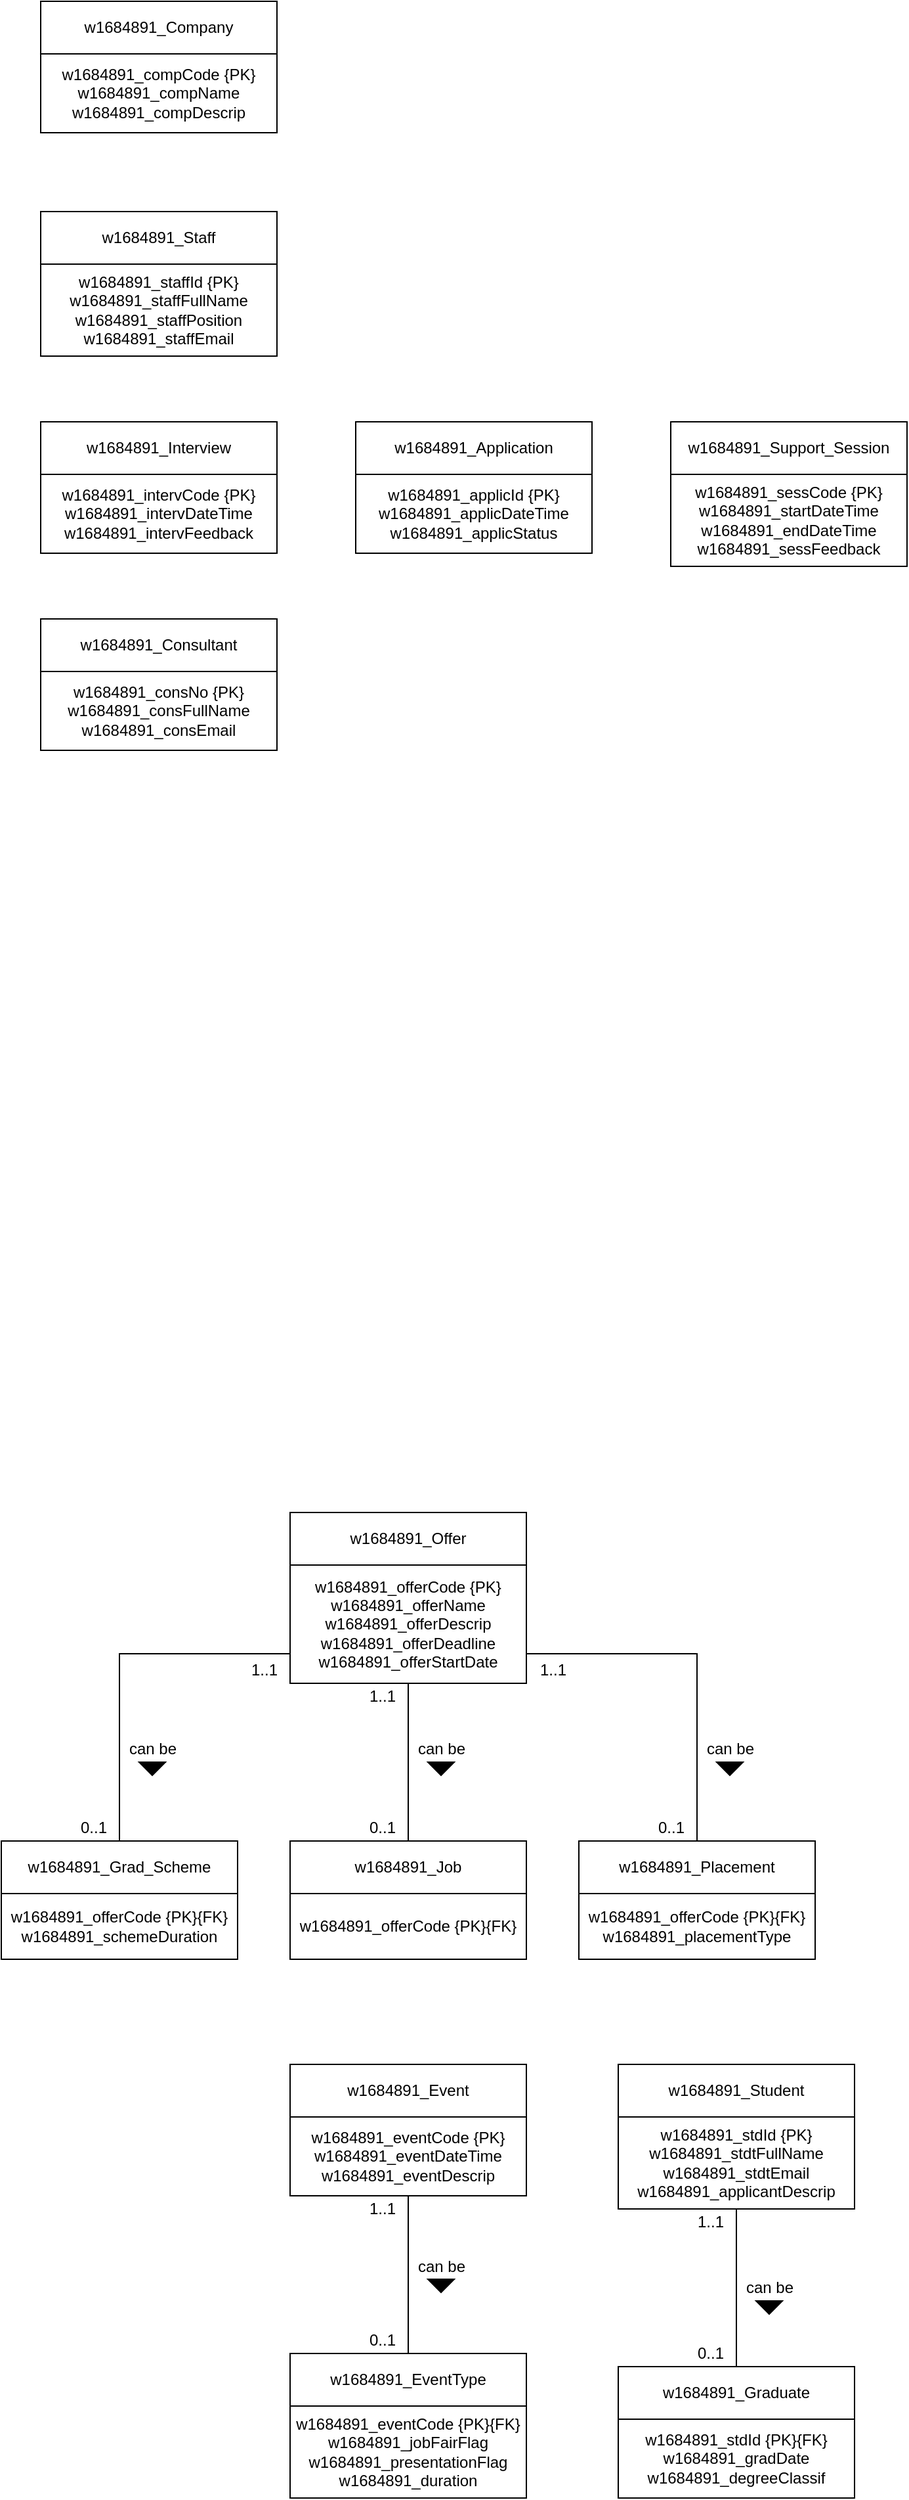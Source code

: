 <mxfile version="13.8.8" type="device"><diagram id="xPJp_WVpA_PlU11qWqzN" name="Page-1"><mxGraphModel dx="384" dy="752" grid="1" gridSize="10" guides="1" tooltips="1" connect="1" arrows="1" fold="1" page="1" pageScale="1" pageWidth="827" pageHeight="1169" math="0" shadow="0"><root><mxCell id="0"/><mxCell id="1" parent="0"/><mxCell id="q-vAi6iFWzvrNWSMrB7x-6" value="" style="group" vertex="1" connectable="0" parent="1"><mxGeometry x="80" y="40" width="180" height="100" as="geometry"/></mxCell><mxCell id="q-vAi6iFWzvrNWSMrB7x-1" value="w1684891_Company" style="rounded=0;whiteSpace=wrap;html=1;" vertex="1" parent="q-vAi6iFWzvrNWSMrB7x-6"><mxGeometry width="180" height="40" as="geometry"/></mxCell><mxCell id="q-vAi6iFWzvrNWSMrB7x-2" value="w1684891_compCode {PK}&lt;br&gt;w1684891_compName&lt;br&gt;w1684891_compDescrip" style="rounded=0;whiteSpace=wrap;html=1;" vertex="1" parent="q-vAi6iFWzvrNWSMrB7x-6"><mxGeometry y="40" width="180" height="60" as="geometry"/></mxCell><mxCell id="q-vAi6iFWzvrNWSMrB7x-25" value="" style="group" vertex="1" connectable="0" parent="1"><mxGeometry x="270" y="1610" width="180" height="100" as="geometry"/></mxCell><mxCell id="q-vAi6iFWzvrNWSMrB7x-26" value="w1684891_Event" style="rounded=0;whiteSpace=wrap;html=1;" vertex="1" parent="q-vAi6iFWzvrNWSMrB7x-25"><mxGeometry width="180" height="40" as="geometry"/></mxCell><mxCell id="q-vAi6iFWzvrNWSMrB7x-27" value="w1684891_eventCode {PK}&lt;br&gt;w1684891_eventDateTime&lt;br&gt;w1684891_eventDescrip" style="rounded=0;whiteSpace=wrap;html=1;" vertex="1" parent="q-vAi6iFWzvrNWSMrB7x-25"><mxGeometry y="40" width="180" height="60" as="geometry"/></mxCell><mxCell id="q-vAi6iFWzvrNWSMrB7x-35" value="" style="group" vertex="1" connectable="0" parent="1"><mxGeometry x="80" y="360" width="180" height="100" as="geometry"/></mxCell><mxCell id="q-vAi6iFWzvrNWSMrB7x-36" value="w1684891_Interview" style="rounded=0;whiteSpace=wrap;html=1;" vertex="1" parent="q-vAi6iFWzvrNWSMrB7x-35"><mxGeometry width="180" height="40" as="geometry"/></mxCell><mxCell id="q-vAi6iFWzvrNWSMrB7x-37" value="w1684891_intervCode {PK}&lt;br&gt;w1684891_intervDateTime&lt;br&gt;w1684891_intervFeedback" style="rounded=0;whiteSpace=wrap;html=1;" vertex="1" parent="q-vAi6iFWzvrNWSMrB7x-35"><mxGeometry y="40" width="180" height="60" as="geometry"/></mxCell><mxCell id="q-vAi6iFWzvrNWSMrB7x-38" value="" style="group" vertex="1" connectable="0" parent="1"><mxGeometry x="320" y="360" width="180" height="100" as="geometry"/></mxCell><mxCell id="q-vAi6iFWzvrNWSMrB7x-39" value="w1684891_Application" style="rounded=0;whiteSpace=wrap;html=1;" vertex="1" parent="q-vAi6iFWzvrNWSMrB7x-38"><mxGeometry width="180" height="40" as="geometry"/></mxCell><mxCell id="q-vAi6iFWzvrNWSMrB7x-40" value="w1684891_applicId {PK}&lt;br&gt;w1684891_applicDateTime&lt;br&gt;w1684891_applicStatus" style="rounded=0;whiteSpace=wrap;html=1;" vertex="1" parent="q-vAi6iFWzvrNWSMrB7x-38"><mxGeometry y="40" width="180" height="60" as="geometry"/></mxCell><mxCell id="q-vAi6iFWzvrNWSMrB7x-41" value="" style="group" vertex="1" connectable="0" parent="1"><mxGeometry x="80" y="510" width="180" height="100" as="geometry"/></mxCell><mxCell id="q-vAi6iFWzvrNWSMrB7x-42" value="w1684891_Consultant" style="rounded=0;whiteSpace=wrap;html=1;" vertex="1" parent="q-vAi6iFWzvrNWSMrB7x-41"><mxGeometry width="180" height="40" as="geometry"/></mxCell><mxCell id="q-vAi6iFWzvrNWSMrB7x-43" value="w1684891_consNo {PK}&lt;br&gt;w1684891_consFullName&lt;br&gt;w1684891_consEmail" style="rounded=0;whiteSpace=wrap;html=1;" vertex="1" parent="q-vAi6iFWzvrNWSMrB7x-41"><mxGeometry y="40" width="180" height="60" as="geometry"/></mxCell><mxCell id="q-vAi6iFWzvrNWSMrB7x-48" value="" style="group" vertex="1" connectable="0" parent="1"><mxGeometry x="560" y="360" width="180" height="110" as="geometry"/></mxCell><mxCell id="q-vAi6iFWzvrNWSMrB7x-44" value="w1684891_Support_Session" style="rounded=0;whiteSpace=wrap;html=1;" vertex="1" parent="q-vAi6iFWzvrNWSMrB7x-48"><mxGeometry width="180" height="40" as="geometry"/></mxCell><mxCell id="q-vAi6iFWzvrNWSMrB7x-45" value="w1684891_sessCode {PK}&lt;br&gt;w1684891_startDateTime&lt;br&gt;w1684891_endDateTime&lt;br&gt;w1684891_sessFeedback" style="rounded=0;whiteSpace=wrap;html=1;" vertex="1" parent="q-vAi6iFWzvrNWSMrB7x-48"><mxGeometry y="40" width="180" height="70" as="geometry"/></mxCell><mxCell id="q-vAi6iFWzvrNWSMrB7x-49" value="" style="group" vertex="1" connectable="0" parent="1"><mxGeometry x="80" y="200" width="180" height="110" as="geometry"/></mxCell><mxCell id="q-vAi6iFWzvrNWSMrB7x-4" value="w1684891_Staff" style="rounded=0;whiteSpace=wrap;html=1;" vertex="1" parent="q-vAi6iFWzvrNWSMrB7x-49"><mxGeometry width="180" height="40" as="geometry"/></mxCell><mxCell id="q-vAi6iFWzvrNWSMrB7x-5" value="w1684891_staffId {PK}&lt;br&gt;w1684891_staffFullName&lt;br&gt;w1684891_staffPosition&lt;br&gt;w1684891_staffEmail" style="rounded=0;whiteSpace=wrap;html=1;" vertex="1" parent="q-vAi6iFWzvrNWSMrB7x-49"><mxGeometry y="40" width="180" height="70" as="geometry"/></mxCell><mxCell id="q-vAi6iFWzvrNWSMrB7x-50" value="" style="group" vertex="1" connectable="0" parent="1"><mxGeometry x="520" y="1610" width="180" height="110" as="geometry"/></mxCell><mxCell id="q-vAi6iFWzvrNWSMrB7x-46" value="w1684891_Student" style="rounded=0;whiteSpace=wrap;html=1;" vertex="1" parent="q-vAi6iFWzvrNWSMrB7x-50"><mxGeometry width="180" height="40" as="geometry"/></mxCell><mxCell id="q-vAi6iFWzvrNWSMrB7x-47" value="w1684891_stdId {PK}&lt;br&gt;w1684891_stdtFullName&lt;br&gt;w1684891_stdtEmail&lt;br&gt;w1684891_applicantDescrip" style="rounded=0;whiteSpace=wrap;html=1;" vertex="1" parent="q-vAi6iFWzvrNWSMrB7x-50"><mxGeometry y="40" width="180" height="70" as="geometry"/></mxCell><mxCell id="q-vAi6iFWzvrNWSMrB7x-58" value="" style="group" vertex="1" connectable="0" parent="1"><mxGeometry x="270" y="1190" width="180" height="130" as="geometry"/></mxCell><mxCell id="q-vAi6iFWzvrNWSMrB7x-9" value="w1684891_Offer" style="rounded=0;whiteSpace=wrap;html=1;" vertex="1" parent="q-vAi6iFWzvrNWSMrB7x-58"><mxGeometry width="180" height="40" as="geometry"/></mxCell><mxCell id="q-vAi6iFWzvrNWSMrB7x-10" value="&lt;span&gt;w1684891_offerCode {PK}&lt;br&gt;&lt;/span&gt;w1684891_offerName&lt;br&gt;w1684891_offerDescrip&lt;br&gt;w1684891_offerDeadline&lt;br&gt;w1684891_offerStartDate&lt;span&gt;&lt;br&gt;&lt;/span&gt;" style="rounded=0;whiteSpace=wrap;html=1;" vertex="1" parent="q-vAi6iFWzvrNWSMrB7x-58"><mxGeometry y="40" width="180" height="90" as="geometry"/></mxCell><mxCell id="q-vAi6iFWzvrNWSMrB7x-59" value="" style="group" vertex="1" connectable="0" parent="1"><mxGeometry x="490" y="1440" width="180" height="90" as="geometry"/></mxCell><mxCell id="q-vAi6iFWzvrNWSMrB7x-20" value="w1684891_Placement" style="rounded=0;whiteSpace=wrap;html=1;" vertex="1" parent="q-vAi6iFWzvrNWSMrB7x-59"><mxGeometry width="180" height="40" as="geometry"/></mxCell><mxCell id="q-vAi6iFWzvrNWSMrB7x-21" value="w1684891_offerCode {PK}{FK}&lt;br&gt;&lt;span&gt;w1684891_placementType&lt;/span&gt;" style="rounded=0;whiteSpace=wrap;html=1;" vertex="1" parent="q-vAi6iFWzvrNWSMrB7x-59"><mxGeometry y="40" width="180" height="50" as="geometry"/></mxCell><mxCell id="q-vAi6iFWzvrNWSMrB7x-60" value="" style="group" vertex="1" connectable="0" parent="1"><mxGeometry x="270" y="1440" width="180" height="90" as="geometry"/></mxCell><mxCell id="q-vAi6iFWzvrNWSMrB7x-17" value="w1684891_Job" style="rounded=0;whiteSpace=wrap;html=1;" vertex="1" parent="q-vAi6iFWzvrNWSMrB7x-60"><mxGeometry width="180" height="40" as="geometry"/></mxCell><mxCell id="q-vAi6iFWzvrNWSMrB7x-18" value="&lt;span&gt;w1684891_offerCode {PK}{FK}&lt;/span&gt;" style="rounded=0;whiteSpace=wrap;html=1;" vertex="1" parent="q-vAi6iFWzvrNWSMrB7x-60"><mxGeometry y="40" width="180" height="50" as="geometry"/></mxCell><mxCell id="q-vAi6iFWzvrNWSMrB7x-61" value="" style="group" vertex="1" connectable="0" parent="1"><mxGeometry x="50" y="1440" width="180" height="90" as="geometry"/></mxCell><mxCell id="q-vAi6iFWzvrNWSMrB7x-12" value="w1684891_Grad_Scheme" style="rounded=0;whiteSpace=wrap;html=1;" vertex="1" parent="q-vAi6iFWzvrNWSMrB7x-61"><mxGeometry width="180" height="40" as="geometry"/></mxCell><mxCell id="q-vAi6iFWzvrNWSMrB7x-13" value="w1684891_offerCode {PK}{FK}&lt;br&gt;w1684891_schemeDuration" style="rounded=0;whiteSpace=wrap;html=1;" vertex="1" parent="q-vAi6iFWzvrNWSMrB7x-61"><mxGeometry y="40" width="180" height="50" as="geometry"/></mxCell><mxCell id="q-vAi6iFWzvrNWSMrB7x-63" style="edgeStyle=orthogonalEdgeStyle;rounded=0;orthogonalLoop=1;jettySize=auto;html=1;exitX=0.5;exitY=1;exitDx=0;exitDy=0;entryX=0.5;entryY=0;entryDx=0;entryDy=0;endArrow=none;endFill=0;" edge="1" parent="1" source="q-vAi6iFWzvrNWSMrB7x-10" target="q-vAi6iFWzvrNWSMrB7x-17"><mxGeometry relative="1" as="geometry"/></mxCell><mxCell id="q-vAi6iFWzvrNWSMrB7x-65" style="edgeStyle=orthogonalEdgeStyle;rounded=0;orthogonalLoop=1;jettySize=auto;html=1;exitX=0;exitY=0.75;exitDx=0;exitDy=0;entryX=0.5;entryY=0;entryDx=0;entryDy=0;endArrow=none;endFill=0;" edge="1" parent="1" source="q-vAi6iFWzvrNWSMrB7x-10" target="q-vAi6iFWzvrNWSMrB7x-12"><mxGeometry relative="1" as="geometry"/></mxCell><mxCell id="q-vAi6iFWzvrNWSMrB7x-66" style="edgeStyle=orthogonalEdgeStyle;rounded=0;orthogonalLoop=1;jettySize=auto;html=1;exitX=1;exitY=0.75;exitDx=0;exitDy=0;entryX=0.5;entryY=0;entryDx=0;entryDy=0;endArrow=none;endFill=0;" edge="1" parent="1" source="q-vAi6iFWzvrNWSMrB7x-10" target="q-vAi6iFWzvrNWSMrB7x-20"><mxGeometry relative="1" as="geometry"/></mxCell><mxCell id="q-vAi6iFWzvrNWSMrB7x-67" value="1..1" style="text;html=1;align=center;verticalAlign=middle;resizable=0;points=[];autosize=1;" vertex="1" parent="1"><mxGeometry x="450" y="1300" width="40" height="20" as="geometry"/></mxCell><mxCell id="q-vAi6iFWzvrNWSMrB7x-68" value="1..1" style="text;html=1;align=center;verticalAlign=middle;resizable=0;points=[];autosize=1;" vertex="1" parent="1"><mxGeometry x="230" y="1300" width="40" height="20" as="geometry"/></mxCell><mxCell id="q-vAi6iFWzvrNWSMrB7x-69" value="1..1" style="text;html=1;align=center;verticalAlign=middle;resizable=0;points=[];autosize=1;" vertex="1" parent="1"><mxGeometry x="320" y="1320" width="40" height="20" as="geometry"/></mxCell><mxCell id="q-vAi6iFWzvrNWSMrB7x-70" value="0..1" style="text;html=1;align=center;verticalAlign=middle;resizable=0;points=[];autosize=1;" vertex="1" parent="1"><mxGeometry x="540" y="1420" width="40" height="20" as="geometry"/></mxCell><mxCell id="q-vAi6iFWzvrNWSMrB7x-71" value="0..1" style="text;html=1;align=center;verticalAlign=middle;resizable=0;points=[];autosize=1;" vertex="1" parent="1"><mxGeometry x="320" y="1420" width="40" height="20" as="geometry"/></mxCell><mxCell id="q-vAi6iFWzvrNWSMrB7x-72" value="0..1" style="text;html=1;align=center;verticalAlign=middle;resizable=0;points=[];autosize=1;" vertex="1" parent="1"><mxGeometry x="100" y="1420" width="40" height="20" as="geometry"/></mxCell><mxCell id="q-vAi6iFWzvrNWSMrB7x-73" value="can be" style="text;html=1;align=center;verticalAlign=middle;resizable=0;points=[];autosize=1;" vertex="1" parent="1"><mxGeometry x="140" y="1360" width="50" height="20" as="geometry"/></mxCell><mxCell id="q-vAi6iFWzvrNWSMrB7x-74" value="" style="triangle;whiteSpace=wrap;html=1;direction=south;fillColor=#000000;" vertex="1" parent="1"><mxGeometry x="155" y="1380" width="20" height="10" as="geometry"/></mxCell><mxCell id="q-vAi6iFWzvrNWSMrB7x-75" value="can be" style="text;html=1;align=center;verticalAlign=middle;resizable=0;points=[];autosize=1;" vertex="1" parent="1"><mxGeometry x="360" y="1360" width="50" height="20" as="geometry"/></mxCell><mxCell id="q-vAi6iFWzvrNWSMrB7x-76" value="" style="triangle;whiteSpace=wrap;html=1;direction=south;fillColor=#000000;" vertex="1" parent="1"><mxGeometry x="375" y="1380" width="20" height="10" as="geometry"/></mxCell><mxCell id="q-vAi6iFWzvrNWSMrB7x-77" value="can be" style="text;html=1;align=center;verticalAlign=middle;resizable=0;points=[];autosize=1;" vertex="1" parent="1"><mxGeometry x="580" y="1360" width="50" height="20" as="geometry"/></mxCell><mxCell id="q-vAi6iFWzvrNWSMrB7x-78" value="" style="triangle;whiteSpace=wrap;html=1;direction=south;fillColor=#000000;" vertex="1" parent="1"><mxGeometry x="595" y="1380" width="20" height="10" as="geometry"/></mxCell><mxCell id="q-vAi6iFWzvrNWSMrB7x-82" value="" style="group" vertex="1" connectable="0" parent="1"><mxGeometry x="270" y="1830" width="180" height="110" as="geometry"/></mxCell><mxCell id="q-vAi6iFWzvrNWSMrB7x-80" value="w1684891_EventType" style="rounded=0;whiteSpace=wrap;html=1;" vertex="1" parent="q-vAi6iFWzvrNWSMrB7x-82"><mxGeometry width="180" height="40" as="geometry"/></mxCell><mxCell id="q-vAi6iFWzvrNWSMrB7x-81" value="w1684891_eventCode {PK}{FK}&lt;br&gt;w1684891_jobFairFlag&lt;br&gt;w1684891_presentationFlag&lt;br&gt;w1684891_duration" style="rounded=0;whiteSpace=wrap;html=1;" vertex="1" parent="q-vAi6iFWzvrNWSMrB7x-82"><mxGeometry y="40" width="180" height="70" as="geometry"/></mxCell><mxCell id="q-vAi6iFWzvrNWSMrB7x-83" style="edgeStyle=orthogonalEdgeStyle;rounded=0;orthogonalLoop=1;jettySize=auto;html=1;exitX=0.5;exitY=1;exitDx=0;exitDy=0;entryX=0.5;entryY=0;entryDx=0;entryDy=0;endArrow=none;endFill=0;" edge="1" parent="1" source="q-vAi6iFWzvrNWSMrB7x-27" target="q-vAi6iFWzvrNWSMrB7x-80"><mxGeometry relative="1" as="geometry"/></mxCell><mxCell id="q-vAi6iFWzvrNWSMrB7x-84" value="1..1" style="text;html=1;align=center;verticalAlign=middle;resizable=0;points=[];autosize=1;" vertex="1" parent="1"><mxGeometry x="320" y="1710" width="40" height="20" as="geometry"/></mxCell><mxCell id="q-vAi6iFWzvrNWSMrB7x-85" value="0..1" style="text;html=1;align=center;verticalAlign=middle;resizable=0;points=[];autosize=1;" vertex="1" parent="1"><mxGeometry x="320" y="1810" width="40" height="20" as="geometry"/></mxCell><mxCell id="q-vAi6iFWzvrNWSMrB7x-86" value="can be" style="text;html=1;align=center;verticalAlign=middle;resizable=0;points=[];autosize=1;" vertex="1" parent="1"><mxGeometry x="360" y="1753.5" width="50" height="20" as="geometry"/></mxCell><mxCell id="q-vAi6iFWzvrNWSMrB7x-87" value="" style="triangle;whiteSpace=wrap;html=1;direction=south;fillColor=#000000;" vertex="1" parent="1"><mxGeometry x="375" y="1773.5" width="20" height="10" as="geometry"/></mxCell><mxCell id="q-vAi6iFWzvrNWSMrB7x-88" style="edgeStyle=orthogonalEdgeStyle;rounded=0;orthogonalLoop=1;jettySize=auto;html=1;exitX=0.5;exitY=1;exitDx=0;exitDy=0;entryX=0.5;entryY=0;entryDx=0;entryDy=0;endArrow=none;endFill=0;" edge="1" parent="1" source="q-vAi6iFWzvrNWSMrB7x-47" target="q-vAi6iFWzvrNWSMrB7x-52"><mxGeometry relative="1" as="geometry"/></mxCell><mxCell id="q-vAi6iFWzvrNWSMrB7x-89" value="can be" style="text;html=1;align=center;verticalAlign=middle;resizable=0;points=[];autosize=1;" vertex="1" parent="1"><mxGeometry x="610" y="1770" width="50" height="20" as="geometry"/></mxCell><mxCell id="q-vAi6iFWzvrNWSMrB7x-90" value="" style="triangle;whiteSpace=wrap;html=1;direction=south;fillColor=#000000;" vertex="1" parent="1"><mxGeometry x="625" y="1790" width="20" height="10" as="geometry"/></mxCell><mxCell id="q-vAi6iFWzvrNWSMrB7x-91" value="1..1" style="text;html=1;align=center;verticalAlign=middle;resizable=0;points=[];autosize=1;" vertex="1" parent="1"><mxGeometry x="570" y="1720" width="40" height="20" as="geometry"/></mxCell><mxCell id="q-vAi6iFWzvrNWSMrB7x-92" value="0..1" style="text;html=1;align=center;verticalAlign=middle;resizable=0;points=[];autosize=1;" vertex="1" parent="1"><mxGeometry x="570" y="1820" width="40" height="20" as="geometry"/></mxCell><mxCell id="q-vAi6iFWzvrNWSMrB7x-93" value="" style="group" vertex="1" connectable="0" parent="1"><mxGeometry x="520" y="1840" width="180" height="100" as="geometry"/></mxCell><mxCell id="q-vAi6iFWzvrNWSMrB7x-52" value="w1684891_Graduate" style="rounded=0;whiteSpace=wrap;html=1;" vertex="1" parent="q-vAi6iFWzvrNWSMrB7x-93"><mxGeometry width="180" height="40" as="geometry"/></mxCell><mxCell id="q-vAi6iFWzvrNWSMrB7x-53" value="w1684891_stdId {PK}{FK}&lt;br&gt;&lt;span&gt;w1684891_gradDate&lt;br&gt;w1684891_degreeClassif&lt;br&gt;&lt;/span&gt;" style="rounded=0;whiteSpace=wrap;html=1;" vertex="1" parent="q-vAi6iFWzvrNWSMrB7x-93"><mxGeometry y="40" width="180" height="60" as="geometry"/></mxCell></root></mxGraphModel></diagram></mxfile>